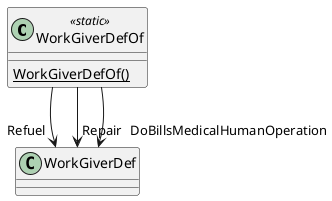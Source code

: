 @startuml
class WorkGiverDefOf <<static>> {
    {static} WorkGiverDefOf()
}
WorkGiverDefOf --> "Refuel" WorkGiverDef
WorkGiverDefOf --> "Repair" WorkGiverDef
WorkGiverDefOf --> "DoBillsMedicalHumanOperation" WorkGiverDef
@enduml
